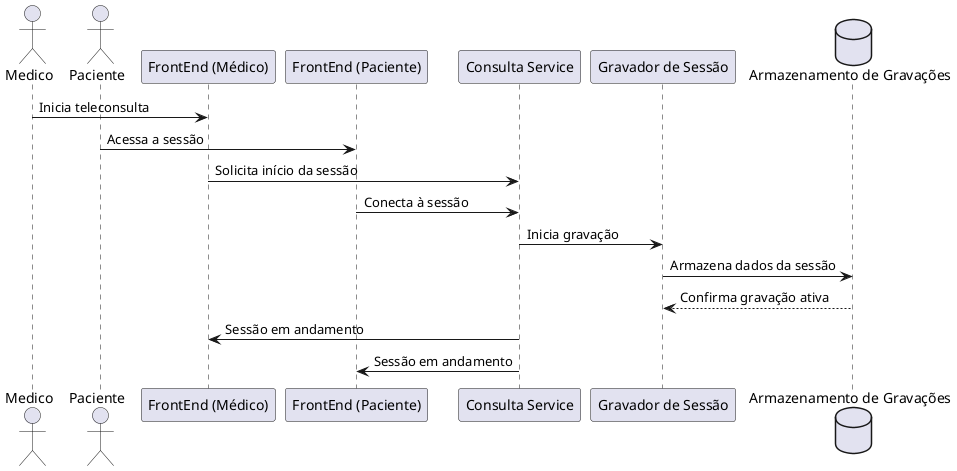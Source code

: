 @startuml RF09_Gravacao_Teleconsulta
actor Medico
actor Paciente
participant "FrontEnd (Médico)" as FEM
participant "FrontEnd (Paciente)" as FEP
participant "Consulta Service" as Consulta
participant "Gravador de Sessão" as Gravador
database "Armazenamento de Gravações" as Storage

Medico -> FEM : Inicia teleconsulta
Paciente -> FEP : Acessa a sessão

FEM -> Consulta : Solicita início da sessão
FEP -> Consulta : Conecta à sessão

Consulta -> Gravador : Inicia gravação
Gravador -> Storage : Armazena dados da sessão
Storage --> Gravador : Confirma gravação ativa

Consulta -> FEM : Sessão em andamento
Consulta -> FEP : Sessão em andamento

@enduml